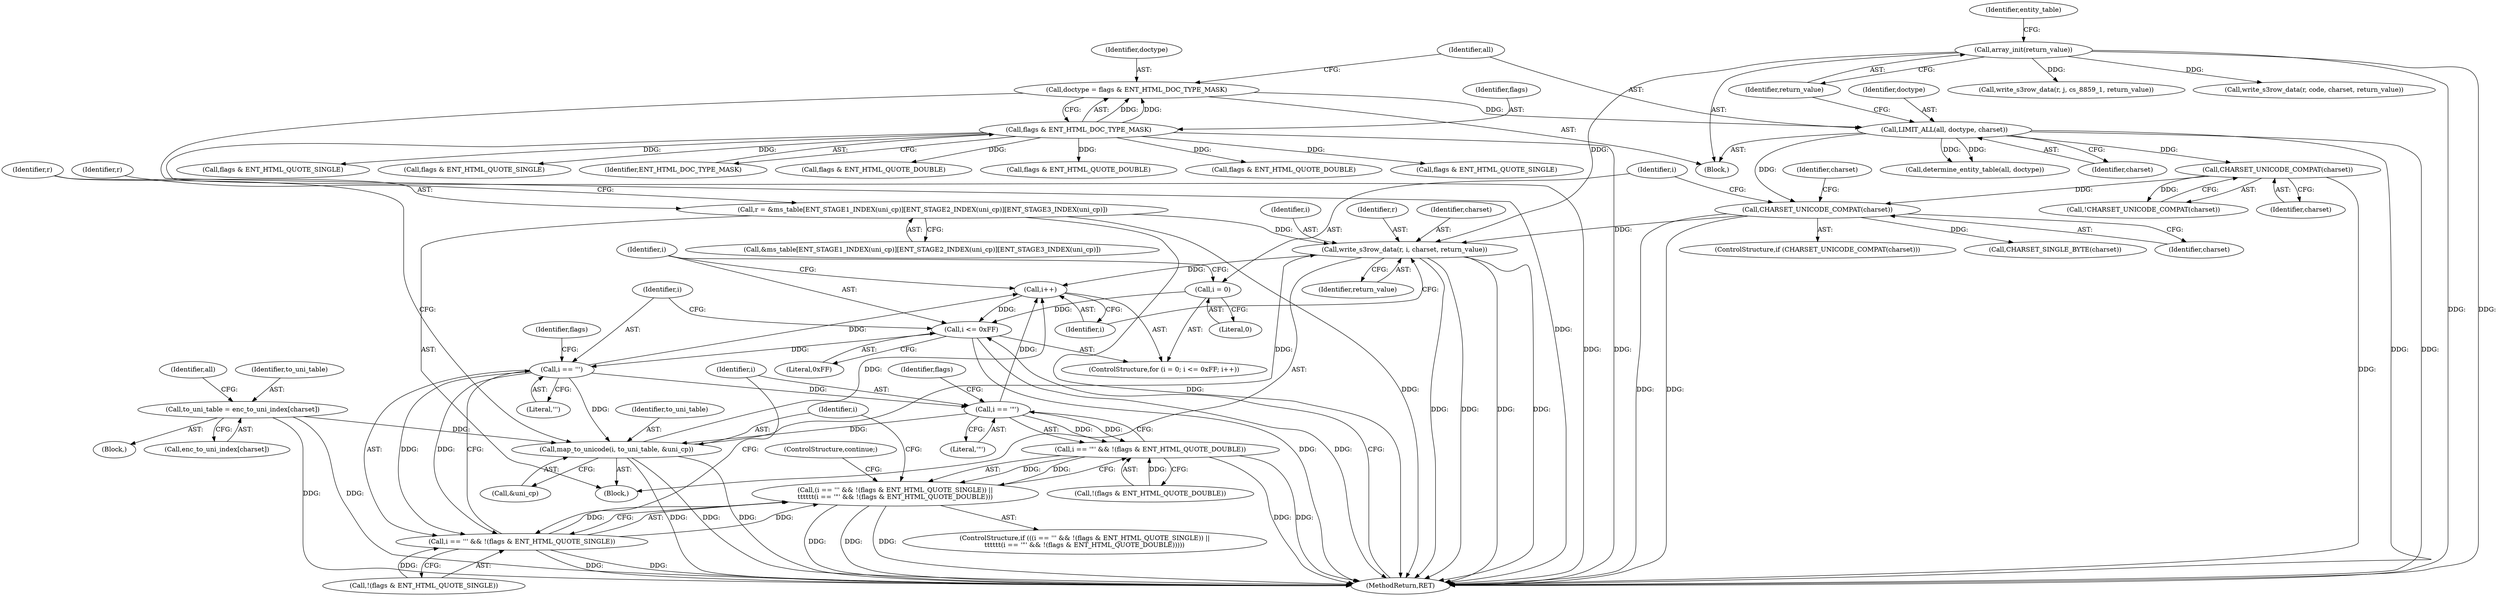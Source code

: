 digraph "0_php-src_0da8b8b801f9276359262f1ef8274c7812d3dfda?w=1@API" {
"1000366" [label="(Call,write_s3row_data(r, i, charset, return_value))"];
"1000342" [label="(Call,r = &ms_table[ENT_STAGE1_INDEX(uni_cp)][ENT_STAGE2_INDEX(uni_cp)][ENT_STAGE3_INDEX(uni_cp)])"];
"1000337" [label="(Call,map_to_unicode(i, to_uni_table, &uni_cp))"];
"1000329" [label="(Call,i == '\"')"];
"1000321" [label="(Call,i == '\'')"];
"1000310" [label="(Call,i <= 0xFF)"];
"1000307" [label="(Call,i = 0)"];
"1000313" [label="(Call,i++)"];
"1000366" [label="(Call,write_s3row_data(r, i, charset, return_value))"];
"1000171" [label="(Call,CHARSET_UNICODE_COMPAT(charset))"];
"1000138" [label="(Call,LIMIT_ALL(all, doctype, charset))"];
"1000133" [label="(Call,doctype = flags & ENT_HTML_DOC_TYPE_MASK)"];
"1000135" [label="(Call,flags & ENT_HTML_DOC_TYPE_MASK)"];
"1000153" [label="(Call,CHARSET_UNICODE_COMPAT(charset))"];
"1000142" [label="(Call,array_init(return_value))"];
"1000156" [label="(Call,to_uni_table = enc_to_uni_index[charset])"];
"1000320" [label="(Call,i == '\'' && !(flags & ENT_HTML_QUOTE_SINGLE))"];
"1000319" [label="(Call,(i == '\'' && !(flags & ENT_HTML_QUOTE_SINGLE)) ||\n\t\t\t\t\t\t(i == '\"' && !(flags & ENT_HTML_QUOTE_DOUBLE)))"];
"1000328" [label="(Call,i == '\"' && !(flags & ENT_HTML_QUOTE_DOUBLE))"];
"1000334" [label="(Identifier,flags)"];
"1000136" [label="(Identifier,flags)"];
"1000329" [label="(Call,i == '\"')"];
"1000182" [label="(Identifier,charset)"];
"1000314" [label="(Identifier,i)"];
"1000330" [label="(Identifier,i)"];
"1000420" [label="(Call,flags & ENT_HTML_QUOTE_SINGLE)"];
"1000310" [label="(Call,i <= 0xFF)"];
"1000286" [label="(Call,flags & ENT_HTML_QUOTE_SINGLE)"];
"1000432" [label="(Call,write_s3row_data(r, j, cs_8859_1, return_value))"];
"1000155" [label="(Block,)"];
"1000311" [label="(Identifier,i)"];
"1000320" [label="(Call,i == '\'' && !(flags & ENT_HTML_QUOTE_SINGLE))"];
"1000309" [label="(Literal,0)"];
"1000138" [label="(Call,LIMIT_ALL(all, doctype, charset))"];
"1000181" [label="(Call,CHARSET_SINGLE_BYTE(charset))"];
"1000331" [label="(Literal,'\"')"];
"1000146" [label="(Call,determine_entity_table(all, doctype))"];
"1000110" [label="(Block,)"];
"1000139" [label="(Identifier,all)"];
"1000133" [label="(Call,doctype = flags & ENT_HTML_DOC_TYPE_MASK)"];
"1000343" [label="(Identifier,r)"];
"1000337" [label="(Call,map_to_unicode(i, to_uni_table, &uni_cp))"];
"1000325" [label="(Call,flags & ENT_HTML_QUOTE_SINGLE)"];
"1000367" [label="(Identifier,r)"];
"1000315" [label="(Block,)"];
"1000370" [label="(Identifier,return_value)"];
"1000339" [label="(Identifier,to_uni_table)"];
"1000321" [label="(Call,i == '\'')"];
"1000336" [label="(ControlStructure,continue;)"];
"1000437" [label="(MethodReturn,RET)"];
"1000171" [label="(Call,CHARSET_UNICODE_COMPAT(charset))"];
"1000328" [label="(Call,i == '\"' && !(flags & ENT_HTML_QUOTE_DOUBLE))"];
"1000338" [label="(Identifier,i)"];
"1000142" [label="(Call,array_init(return_value))"];
"1000137" [label="(Identifier,ENT_HTML_DOC_TYPE_MASK)"];
"1000319" [label="(Call,(i == '\'' && !(flags & ENT_HTML_QUOTE_SINGLE)) ||\n\t\t\t\t\t\t(i == '\"' && !(flags & ENT_HTML_QUOTE_DOUBLE)))"];
"1000153" [label="(Call,CHARSET_UNICODE_COMPAT(charset))"];
"1000145" [label="(Identifier,entity_table)"];
"1000428" [label="(Call,flags & ENT_HTML_QUOTE_DOUBLE)"];
"1000156" [label="(Call,to_uni_table = enc_to_uni_index[charset])"];
"1000294" [label="(Call,flags & ENT_HTML_QUOTE_DOUBLE)"];
"1000143" [label="(Identifier,return_value)"];
"1000322" [label="(Identifier,i)"];
"1000333" [label="(Call,flags & ENT_HTML_QUOTE_DOUBLE)"];
"1000312" [label="(Literal,0xFF)"];
"1000158" [label="(Call,enc_to_uni_index[charset])"];
"1000157" [label="(Identifier,to_uni_table)"];
"1000308" [label="(Identifier,i)"];
"1000172" [label="(Identifier,charset)"];
"1000134" [label="(Identifier,doctype)"];
"1000140" [label="(Identifier,doctype)"];
"1000366" [label="(Call,write_s3row_data(r, i, charset, return_value))"];
"1000360" [label="(Identifier,r)"];
"1000313" [label="(Call,i++)"];
"1000344" [label="(Call,&ms_table[ENT_STAGE1_INDEX(uni_cp)][ENT_STAGE2_INDEX(uni_cp)][ENT_STAGE3_INDEX(uni_cp)])"];
"1000152" [label="(Call,!CHARSET_UNICODE_COMPAT(charset))"];
"1000141" [label="(Identifier,charset)"];
"1000154" [label="(Identifier,charset)"];
"1000342" [label="(Call,r = &ms_table[ENT_STAGE1_INDEX(uni_cp)][ENT_STAGE2_INDEX(uni_cp)][ENT_STAGE3_INDEX(uni_cp)])"];
"1000162" [label="(Identifier,all)"];
"1000323" [label="(Literal,'\'')"];
"1000324" [label="(Call,!(flags & ENT_HTML_QUOTE_SINGLE))"];
"1000135" [label="(Call,flags & ENT_HTML_DOC_TYPE_MASK)"];
"1000318" [label="(ControlStructure,if (((i == '\'' && !(flags & ENT_HTML_QUOTE_SINGLE)) ||\n\t\t\t\t\t\t(i == '\"' && !(flags & ENT_HTML_QUOTE_DOUBLE)))))"];
"1000340" [label="(Call,&uni_cp)"];
"1000298" [label="(Call,write_s3row_data(r, code, charset, return_value))"];
"1000307" [label="(Call,i = 0)"];
"1000306" [label="(ControlStructure,for (i = 0; i <= 0xFF; i++))"];
"1000369" [label="(Identifier,charset)"];
"1000332" [label="(Call,!(flags & ENT_HTML_QUOTE_DOUBLE))"];
"1000368" [label="(Identifier,i)"];
"1000326" [label="(Identifier,flags)"];
"1000170" [label="(ControlStructure,if (CHARSET_UNICODE_COMPAT(charset)))"];
"1000366" -> "1000315"  [label="AST: "];
"1000366" -> "1000370"  [label="CFG: "];
"1000367" -> "1000366"  [label="AST: "];
"1000368" -> "1000366"  [label="AST: "];
"1000369" -> "1000366"  [label="AST: "];
"1000370" -> "1000366"  [label="AST: "];
"1000314" -> "1000366"  [label="CFG: "];
"1000366" -> "1000437"  [label="DDG: "];
"1000366" -> "1000437"  [label="DDG: "];
"1000366" -> "1000437"  [label="DDG: "];
"1000366" -> "1000437"  [label="DDG: "];
"1000366" -> "1000313"  [label="DDG: "];
"1000342" -> "1000366"  [label="DDG: "];
"1000337" -> "1000366"  [label="DDG: "];
"1000171" -> "1000366"  [label="DDG: "];
"1000142" -> "1000366"  [label="DDG: "];
"1000342" -> "1000315"  [label="AST: "];
"1000342" -> "1000344"  [label="CFG: "];
"1000343" -> "1000342"  [label="AST: "];
"1000344" -> "1000342"  [label="AST: "];
"1000360" -> "1000342"  [label="CFG: "];
"1000342" -> "1000437"  [label="DDG: "];
"1000342" -> "1000437"  [label="DDG: "];
"1000337" -> "1000315"  [label="AST: "];
"1000337" -> "1000340"  [label="CFG: "];
"1000338" -> "1000337"  [label="AST: "];
"1000339" -> "1000337"  [label="AST: "];
"1000340" -> "1000337"  [label="AST: "];
"1000343" -> "1000337"  [label="CFG: "];
"1000337" -> "1000437"  [label="DDG: "];
"1000337" -> "1000437"  [label="DDG: "];
"1000337" -> "1000437"  [label="DDG: "];
"1000337" -> "1000313"  [label="DDG: "];
"1000329" -> "1000337"  [label="DDG: "];
"1000321" -> "1000337"  [label="DDG: "];
"1000156" -> "1000337"  [label="DDG: "];
"1000329" -> "1000328"  [label="AST: "];
"1000329" -> "1000331"  [label="CFG: "];
"1000330" -> "1000329"  [label="AST: "];
"1000331" -> "1000329"  [label="AST: "];
"1000334" -> "1000329"  [label="CFG: "];
"1000328" -> "1000329"  [label="CFG: "];
"1000329" -> "1000313"  [label="DDG: "];
"1000329" -> "1000328"  [label="DDG: "];
"1000329" -> "1000328"  [label="DDG: "];
"1000321" -> "1000329"  [label="DDG: "];
"1000321" -> "1000320"  [label="AST: "];
"1000321" -> "1000323"  [label="CFG: "];
"1000322" -> "1000321"  [label="AST: "];
"1000323" -> "1000321"  [label="AST: "];
"1000326" -> "1000321"  [label="CFG: "];
"1000320" -> "1000321"  [label="CFG: "];
"1000321" -> "1000313"  [label="DDG: "];
"1000321" -> "1000320"  [label="DDG: "];
"1000321" -> "1000320"  [label="DDG: "];
"1000310" -> "1000321"  [label="DDG: "];
"1000310" -> "1000306"  [label="AST: "];
"1000310" -> "1000312"  [label="CFG: "];
"1000311" -> "1000310"  [label="AST: "];
"1000312" -> "1000310"  [label="AST: "];
"1000322" -> "1000310"  [label="CFG: "];
"1000437" -> "1000310"  [label="CFG: "];
"1000310" -> "1000437"  [label="DDG: "];
"1000310" -> "1000437"  [label="DDG: "];
"1000307" -> "1000310"  [label="DDG: "];
"1000313" -> "1000310"  [label="DDG: "];
"1000307" -> "1000306"  [label="AST: "];
"1000307" -> "1000309"  [label="CFG: "];
"1000308" -> "1000307"  [label="AST: "];
"1000309" -> "1000307"  [label="AST: "];
"1000311" -> "1000307"  [label="CFG: "];
"1000313" -> "1000306"  [label="AST: "];
"1000313" -> "1000314"  [label="CFG: "];
"1000314" -> "1000313"  [label="AST: "];
"1000311" -> "1000313"  [label="CFG: "];
"1000171" -> "1000170"  [label="AST: "];
"1000171" -> "1000172"  [label="CFG: "];
"1000172" -> "1000171"  [label="AST: "];
"1000182" -> "1000171"  [label="CFG: "];
"1000308" -> "1000171"  [label="CFG: "];
"1000171" -> "1000437"  [label="DDG: "];
"1000171" -> "1000437"  [label="DDG: "];
"1000138" -> "1000171"  [label="DDG: "];
"1000153" -> "1000171"  [label="DDG: "];
"1000171" -> "1000181"  [label="DDG: "];
"1000138" -> "1000110"  [label="AST: "];
"1000138" -> "1000141"  [label="CFG: "];
"1000139" -> "1000138"  [label="AST: "];
"1000140" -> "1000138"  [label="AST: "];
"1000141" -> "1000138"  [label="AST: "];
"1000143" -> "1000138"  [label="CFG: "];
"1000138" -> "1000437"  [label="DDG: "];
"1000138" -> "1000437"  [label="DDG: "];
"1000133" -> "1000138"  [label="DDG: "];
"1000138" -> "1000146"  [label="DDG: "];
"1000138" -> "1000146"  [label="DDG: "];
"1000138" -> "1000153"  [label="DDG: "];
"1000133" -> "1000110"  [label="AST: "];
"1000133" -> "1000135"  [label="CFG: "];
"1000134" -> "1000133"  [label="AST: "];
"1000135" -> "1000133"  [label="AST: "];
"1000139" -> "1000133"  [label="CFG: "];
"1000133" -> "1000437"  [label="DDG: "];
"1000135" -> "1000133"  [label="DDG: "];
"1000135" -> "1000133"  [label="DDG: "];
"1000135" -> "1000137"  [label="CFG: "];
"1000136" -> "1000135"  [label="AST: "];
"1000137" -> "1000135"  [label="AST: "];
"1000135" -> "1000437"  [label="DDG: "];
"1000135" -> "1000437"  [label="DDG: "];
"1000135" -> "1000286"  [label="DDG: "];
"1000135" -> "1000294"  [label="DDG: "];
"1000135" -> "1000325"  [label="DDG: "];
"1000135" -> "1000333"  [label="DDG: "];
"1000135" -> "1000420"  [label="DDG: "];
"1000135" -> "1000428"  [label="DDG: "];
"1000153" -> "1000152"  [label="AST: "];
"1000153" -> "1000154"  [label="CFG: "];
"1000154" -> "1000153"  [label="AST: "];
"1000152" -> "1000153"  [label="CFG: "];
"1000153" -> "1000437"  [label="DDG: "];
"1000153" -> "1000152"  [label="DDG: "];
"1000142" -> "1000110"  [label="AST: "];
"1000142" -> "1000143"  [label="CFG: "];
"1000143" -> "1000142"  [label="AST: "];
"1000145" -> "1000142"  [label="CFG: "];
"1000142" -> "1000437"  [label="DDG: "];
"1000142" -> "1000437"  [label="DDG: "];
"1000142" -> "1000298"  [label="DDG: "];
"1000142" -> "1000432"  [label="DDG: "];
"1000156" -> "1000155"  [label="AST: "];
"1000156" -> "1000158"  [label="CFG: "];
"1000157" -> "1000156"  [label="AST: "];
"1000158" -> "1000156"  [label="AST: "];
"1000162" -> "1000156"  [label="CFG: "];
"1000156" -> "1000437"  [label="DDG: "];
"1000156" -> "1000437"  [label="DDG: "];
"1000320" -> "1000319"  [label="AST: "];
"1000320" -> "1000324"  [label="CFG: "];
"1000324" -> "1000320"  [label="AST: "];
"1000330" -> "1000320"  [label="CFG: "];
"1000319" -> "1000320"  [label="CFG: "];
"1000320" -> "1000437"  [label="DDG: "];
"1000320" -> "1000437"  [label="DDG: "];
"1000320" -> "1000319"  [label="DDG: "];
"1000320" -> "1000319"  [label="DDG: "];
"1000324" -> "1000320"  [label="DDG: "];
"1000319" -> "1000318"  [label="AST: "];
"1000319" -> "1000328"  [label="CFG: "];
"1000328" -> "1000319"  [label="AST: "];
"1000336" -> "1000319"  [label="CFG: "];
"1000338" -> "1000319"  [label="CFG: "];
"1000319" -> "1000437"  [label="DDG: "];
"1000319" -> "1000437"  [label="DDG: "];
"1000319" -> "1000437"  [label="DDG: "];
"1000328" -> "1000319"  [label="DDG: "];
"1000328" -> "1000319"  [label="DDG: "];
"1000328" -> "1000332"  [label="CFG: "];
"1000332" -> "1000328"  [label="AST: "];
"1000328" -> "1000437"  [label="DDG: "];
"1000328" -> "1000437"  [label="DDG: "];
"1000332" -> "1000328"  [label="DDG: "];
}
